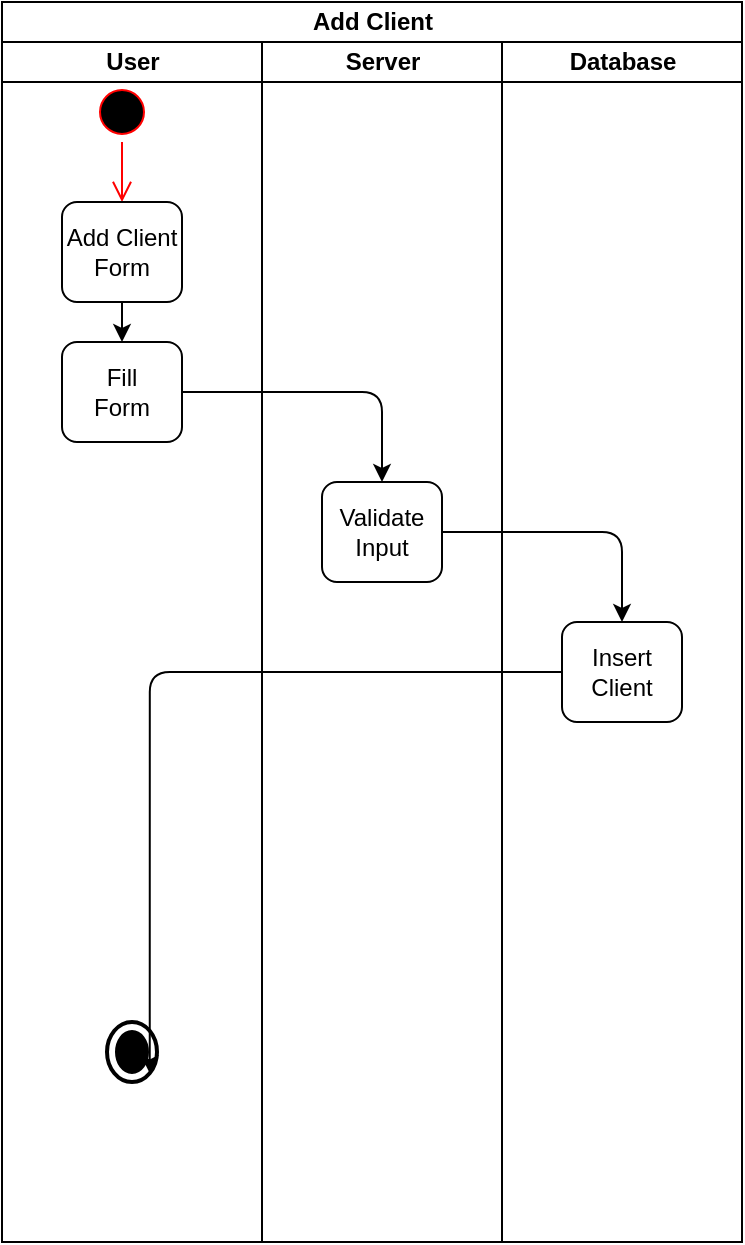 <mxfile version="20.0.1" type="device"><diagram id="prtHgNgQTEPvFCAcTncT" name="Page-1"><mxGraphModel dx="1673" dy="918" grid="1" gridSize="10" guides="1" tooltips="1" connect="1" arrows="1" fold="1" page="1" pageScale="1" pageWidth="827" pageHeight="1169" math="0" shadow="0"><root><mxCell id="0"/><mxCell id="1" parent="0"/><mxCell id="chswFaHewWEXH4yr4rGa-5" value="Add Client" style="swimlane;html=1;childLayout=stackLayout;resizeParent=1;resizeParentMax=0;startSize=20;" vertex="1" parent="1"><mxGeometry x="180" y="110" width="370" height="620" as="geometry"/></mxCell><mxCell id="chswFaHewWEXH4yr4rGa-6" value="User " style="swimlane;html=1;startSize=20;" vertex="1" parent="chswFaHewWEXH4yr4rGa-5"><mxGeometry y="20" width="130" height="600" as="geometry"/></mxCell><mxCell id="chswFaHewWEXH4yr4rGa-9" value="" style="ellipse;html=1;shape=startState;fillColor=#000000;strokeColor=#ff0000;" vertex="1" parent="chswFaHewWEXH4yr4rGa-6"><mxGeometry x="45" y="20" width="30" height="30" as="geometry"/></mxCell><mxCell id="chswFaHewWEXH4yr4rGa-10" value="" style="edgeStyle=orthogonalEdgeStyle;html=1;verticalAlign=bottom;endArrow=open;endSize=8;strokeColor=#ff0000;" edge="1" source="chswFaHewWEXH4yr4rGa-9" parent="chswFaHewWEXH4yr4rGa-6" target="chswFaHewWEXH4yr4rGa-13"><mxGeometry relative="1" as="geometry"><mxPoint x="60" y="80" as="targetPoint"/></mxGeometry></mxCell><mxCell id="chswFaHewWEXH4yr4rGa-31" style="edgeStyle=orthogonalEdgeStyle;orthogonalLoop=1;jettySize=auto;html=1;exitX=0.5;exitY=1;exitDx=0;exitDy=0;" edge="1" parent="chswFaHewWEXH4yr4rGa-6" source="chswFaHewWEXH4yr4rGa-13" target="chswFaHewWEXH4yr4rGa-30"><mxGeometry relative="1" as="geometry"/></mxCell><mxCell id="chswFaHewWEXH4yr4rGa-13" value="&lt;div&gt;Add Client&lt;/div&gt;&lt;div&gt;Form&lt;br&gt;&lt;/div&gt;" style="rounded=1;whiteSpace=wrap;html=1;" vertex="1" parent="chswFaHewWEXH4yr4rGa-6"><mxGeometry x="30" y="80" width="60" height="50" as="geometry"/></mxCell><mxCell id="chswFaHewWEXH4yr4rGa-27" value="" style="html=1;shape=mxgraph.sysml.actFinal;strokeWidth=2;verticalLabelPosition=bottom;verticalAlignment=top;" vertex="1" parent="chswFaHewWEXH4yr4rGa-6"><mxGeometry x="52.5" y="490" width="25" height="30" as="geometry"/></mxCell><mxCell id="chswFaHewWEXH4yr4rGa-30" value="&lt;div&gt;Fill &lt;br&gt;&lt;/div&gt;&lt;div&gt;Form&lt;br&gt;&lt;/div&gt;" style="rounded=1;whiteSpace=wrap;html=1;" vertex="1" parent="chswFaHewWEXH4yr4rGa-6"><mxGeometry x="30" y="150" width="60" height="50" as="geometry"/></mxCell><mxCell id="chswFaHewWEXH4yr4rGa-7" value="Server" style="swimlane;html=1;startSize=20;" vertex="1" parent="chswFaHewWEXH4yr4rGa-5"><mxGeometry x="130" y="20" width="120" height="600" as="geometry"/></mxCell><mxCell id="chswFaHewWEXH4yr4rGa-32" value="&lt;div&gt;Validate&lt;/div&gt;&lt;div&gt;Input&lt;br&gt;&lt;/div&gt;" style="rounded=1;whiteSpace=wrap;html=1;" vertex="1" parent="chswFaHewWEXH4yr4rGa-7"><mxGeometry x="30" y="220" width="60" height="50" as="geometry"/></mxCell><mxCell id="chswFaHewWEXH4yr4rGa-8" value="Database" style="swimlane;html=1;startSize=20;" vertex="1" parent="chswFaHewWEXH4yr4rGa-5"><mxGeometry x="250" y="20" width="120" height="600" as="geometry"/></mxCell><mxCell id="chswFaHewWEXH4yr4rGa-34" value="&lt;div&gt;Insert&lt;/div&gt;&lt;div&gt;Client&lt;br&gt;&lt;/div&gt;" style="rounded=1;whiteSpace=wrap;html=1;" vertex="1" parent="chswFaHewWEXH4yr4rGa-8"><mxGeometry x="30" y="290" width="60" height="50" as="geometry"/></mxCell><mxCell id="chswFaHewWEXH4yr4rGa-33" style="edgeStyle=orthogonalEdgeStyle;orthogonalLoop=1;jettySize=auto;html=1;" edge="1" parent="chswFaHewWEXH4yr4rGa-5" source="chswFaHewWEXH4yr4rGa-30" target="chswFaHewWEXH4yr4rGa-32"><mxGeometry relative="1" as="geometry"/></mxCell><mxCell id="chswFaHewWEXH4yr4rGa-35" style="edgeStyle=orthogonalEdgeStyle;orthogonalLoop=1;jettySize=auto;html=1;" edge="1" parent="chswFaHewWEXH4yr4rGa-5" source="chswFaHewWEXH4yr4rGa-32" target="chswFaHewWEXH4yr4rGa-34"><mxGeometry relative="1" as="geometry"/></mxCell><mxCell id="chswFaHewWEXH4yr4rGa-36" style="edgeStyle=orthogonalEdgeStyle;orthogonalLoop=1;jettySize=auto;html=1;entryX=0.855;entryY=0.855;entryDx=0;entryDy=0;entryPerimeter=0;" edge="1" parent="chswFaHewWEXH4yr4rGa-5" source="chswFaHewWEXH4yr4rGa-34" target="chswFaHewWEXH4yr4rGa-27"><mxGeometry relative="1" as="geometry"/></mxCell></root></mxGraphModel></diagram></mxfile>